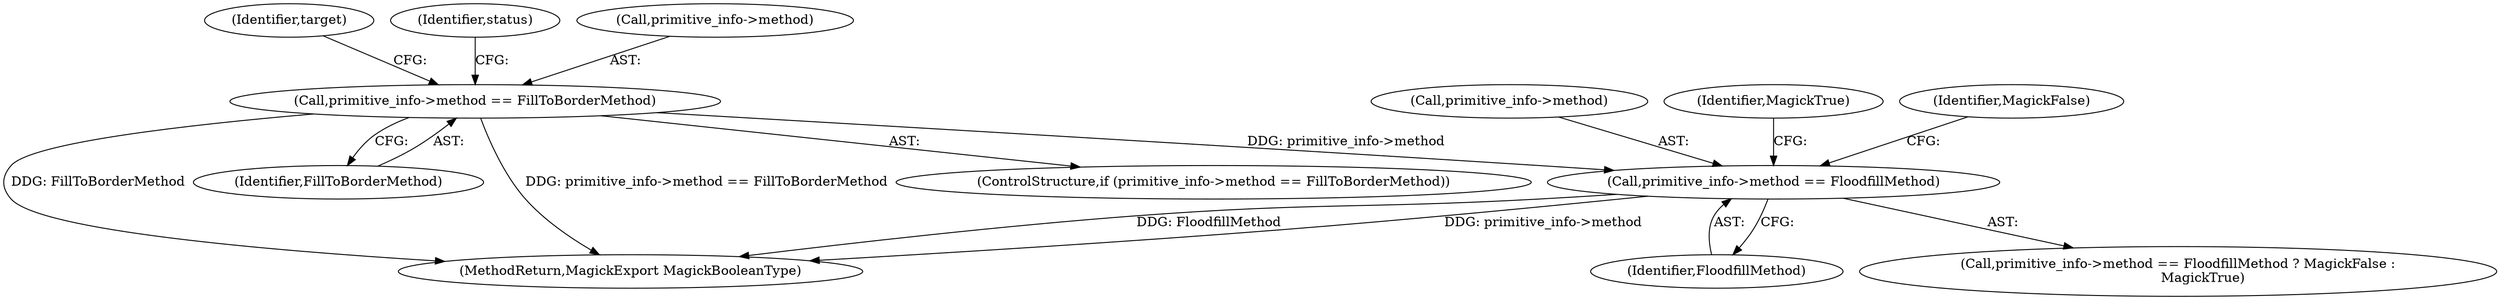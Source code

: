 digraph "0_ImageMagick_726812fa2fa7ce16bcf58f6e115f65427a1c0950_2@pointer" {
"1000788" [label="(Call,primitive_info->method == FloodfillMethod)"];
"1000739" [label="(Call,primitive_info->method == FillToBorderMethod)"];
"1000788" [label="(Call,primitive_info->method == FloodfillMethod)"];
"1000747" [label="(Identifier,target)"];
"1001629" [label="(MethodReturn,MagickExport MagickBooleanType)"];
"1000787" [label="(Call,primitive_info->method == FloodfillMethod ? MagickFalse :\n            MagickTrue)"];
"1000793" [label="(Identifier,MagickFalse)"];
"1000789" [label="(Call,primitive_info->method)"];
"1000738" [label="(ControlStructure,if (primitive_info->method == FillToBorderMethod))"];
"1000792" [label="(Identifier,FloodfillMethod)"];
"1000794" [label="(Identifier,MagickTrue)"];
"1000739" [label="(Call,primitive_info->method == FillToBorderMethod)"];
"1000743" [label="(Identifier,FillToBorderMethod)"];
"1000779" [label="(Identifier,status)"];
"1000740" [label="(Call,primitive_info->method)"];
"1000788" -> "1000787"  [label="AST: "];
"1000788" -> "1000792"  [label="CFG: "];
"1000789" -> "1000788"  [label="AST: "];
"1000792" -> "1000788"  [label="AST: "];
"1000793" -> "1000788"  [label="CFG: "];
"1000794" -> "1000788"  [label="CFG: "];
"1000788" -> "1001629"  [label="DDG: FloodfillMethod"];
"1000788" -> "1001629"  [label="DDG: primitive_info->method"];
"1000739" -> "1000788"  [label="DDG: primitive_info->method"];
"1000739" -> "1000738"  [label="AST: "];
"1000739" -> "1000743"  [label="CFG: "];
"1000740" -> "1000739"  [label="AST: "];
"1000743" -> "1000739"  [label="AST: "];
"1000747" -> "1000739"  [label="CFG: "];
"1000779" -> "1000739"  [label="CFG: "];
"1000739" -> "1001629"  [label="DDG: primitive_info->method == FillToBorderMethod"];
"1000739" -> "1001629"  [label="DDG: FillToBorderMethod"];
}
